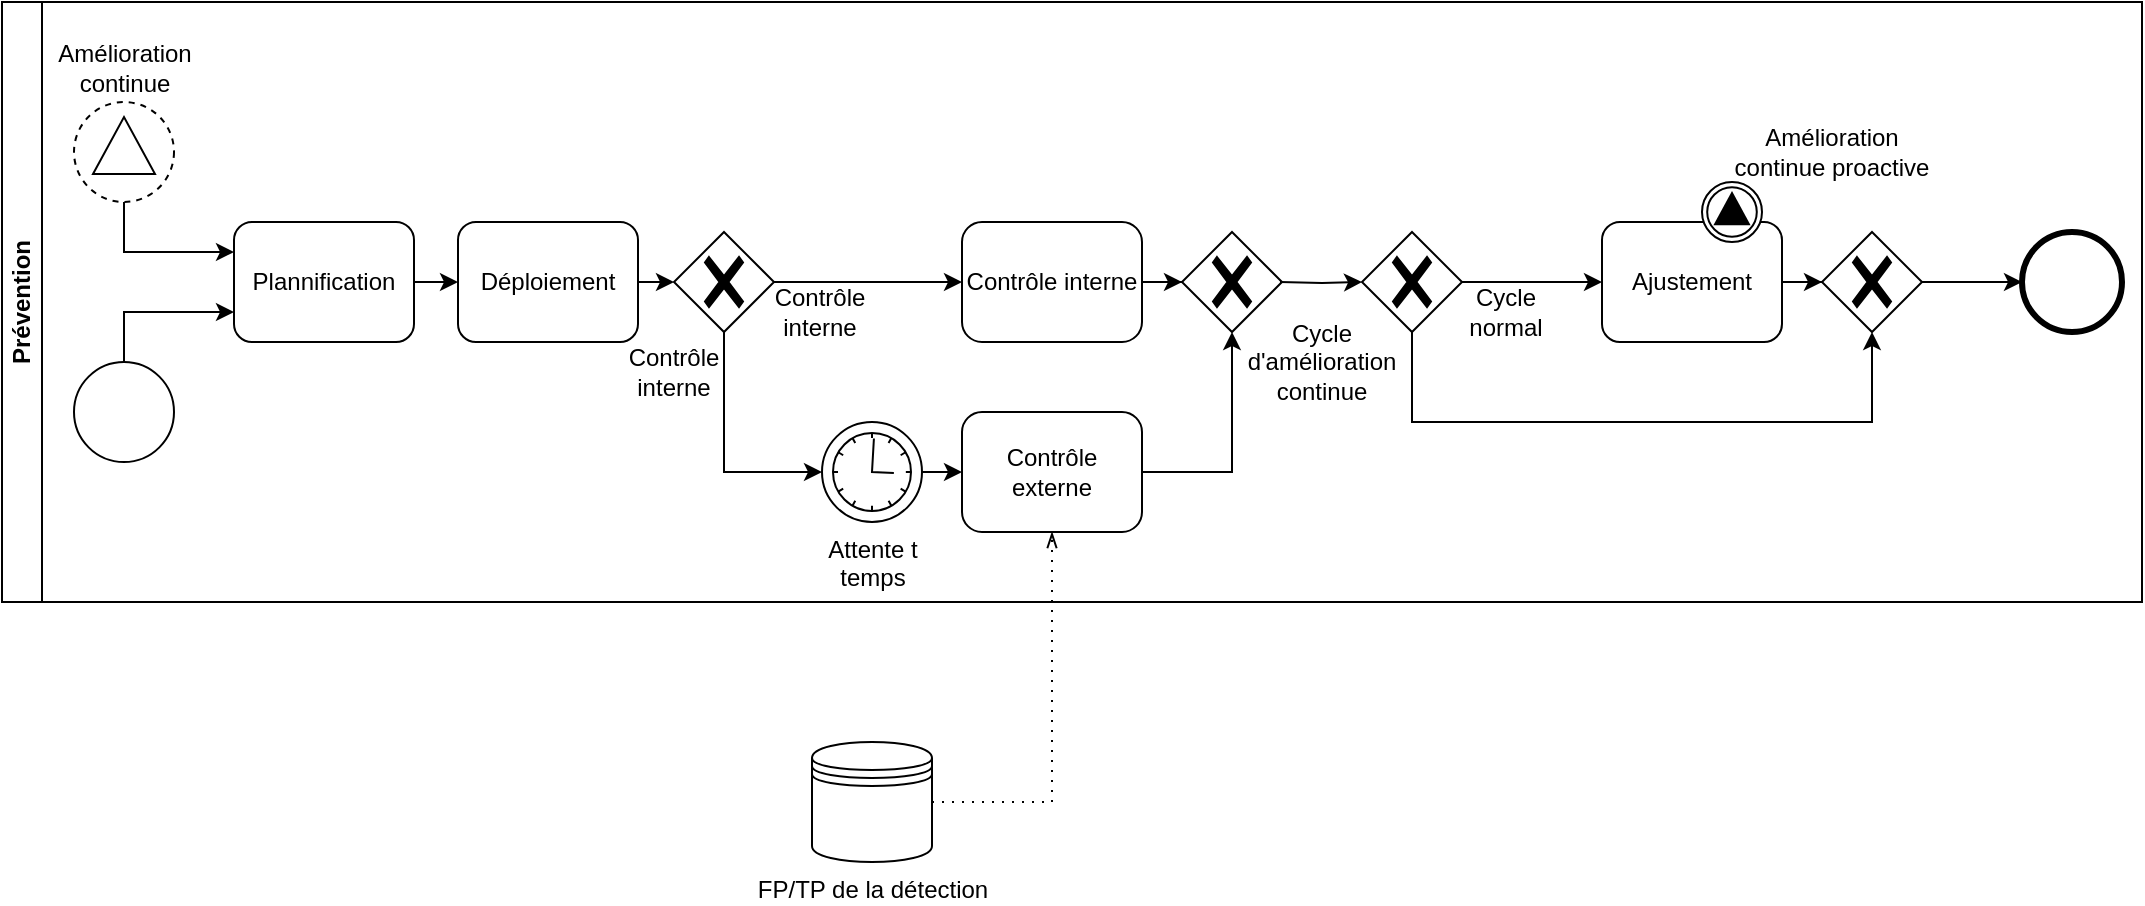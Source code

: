 <mxfile version="21.3.5" type="github">
  <diagram name="Page-1" id="w6NB8-itPwkIWRnW1Z4t">
    <mxGraphModel dx="2161" dy="723" grid="1" gridSize="10" guides="1" tooltips="1" connect="1" arrows="1" fold="1" page="1" pageScale="1" pageWidth="850" pageHeight="1100" math="0" shadow="0">
      <root>
        <mxCell id="0" />
        <mxCell id="1" parent="0" />
        <mxCell id="VWvn2gMX9nb7FNd9Dha_-13" style="edgeStyle=orthogonalEdgeStyle;rounded=0;orthogonalLoop=1;jettySize=auto;html=1;exitX=1;exitY=0.5;exitDx=0;exitDy=0;entryX=0;entryY=0.5;entryDx=0;entryDy=0;" edge="1" parent="1" source="VWvn2gMX9nb7FNd9Dha_-1" target="VWvn2gMX9nb7FNd9Dha_-2">
          <mxGeometry relative="1" as="geometry" />
        </mxCell>
        <mxCell id="VWvn2gMX9nb7FNd9Dha_-1" value="Plannification" style="rounded=1;whiteSpace=wrap;html=1;" vertex="1" parent="1">
          <mxGeometry x="-64" y="260" width="90" height="60" as="geometry" />
        </mxCell>
        <mxCell id="VWvn2gMX9nb7FNd9Dha_-14" style="edgeStyle=orthogonalEdgeStyle;rounded=0;orthogonalLoop=1;jettySize=auto;html=1;exitX=1;exitY=0.5;exitDx=0;exitDy=0;entryX=0;entryY=0.5;entryDx=0;entryDy=0;" edge="1" parent="1" source="VWvn2gMX9nb7FNd9Dha_-2">
          <mxGeometry relative="1" as="geometry">
            <mxPoint x="156" y="290" as="targetPoint" />
          </mxGeometry>
        </mxCell>
        <mxCell id="VWvn2gMX9nb7FNd9Dha_-2" value="Déploiement" style="rounded=1;whiteSpace=wrap;html=1;" vertex="1" parent="1">
          <mxGeometry x="48" y="260" width="90" height="60" as="geometry" />
        </mxCell>
        <mxCell id="VWvn2gMX9nb7FNd9Dha_-17" style="edgeStyle=orthogonalEdgeStyle;rounded=0;orthogonalLoop=1;jettySize=auto;html=1;exitX=1;exitY=0.5;exitDx=0;exitDy=0;" edge="1" parent="1" source="VWvn2gMX9nb7FNd9Dha_-4" target="VWvn2gMX9nb7FNd9Dha_-6">
          <mxGeometry relative="1" as="geometry" />
        </mxCell>
        <mxCell id="VWvn2gMX9nb7FNd9Dha_-4" value="Ajustement" style="rounded=1;whiteSpace=wrap;html=1;" vertex="1" parent="1">
          <mxGeometry x="620" y="260" width="90" height="60" as="geometry" />
        </mxCell>
        <mxCell id="VWvn2gMX9nb7FNd9Dha_-16" style="edgeStyle=orthogonalEdgeStyle;rounded=0;orthogonalLoop=1;jettySize=auto;html=1;exitX=1;exitY=0.5;exitDx=0;exitDy=0;exitPerimeter=0;entryX=0;entryY=0.5;entryDx=0;entryDy=0;" edge="1" parent="1" source="VWvn2gMX9nb7FNd9Dha_-5" target="VWvn2gMX9nb7FNd9Dha_-4">
          <mxGeometry relative="1" as="geometry" />
        </mxCell>
        <mxCell id="VWvn2gMX9nb7FNd9Dha_-19" style="edgeStyle=orthogonalEdgeStyle;rounded=0;orthogonalLoop=1;jettySize=auto;html=1;exitX=0.5;exitY=1;exitDx=0;exitDy=0;exitPerimeter=0;entryX=0.5;entryY=1;entryDx=0;entryDy=0;entryPerimeter=0;" edge="1" parent="1" source="VWvn2gMX9nb7FNd9Dha_-5" target="VWvn2gMX9nb7FNd9Dha_-6">
          <mxGeometry relative="1" as="geometry">
            <Array as="points">
              <mxPoint x="525" y="360" />
              <mxPoint x="755" y="360" />
            </Array>
          </mxGeometry>
        </mxCell>
        <mxCell id="VWvn2gMX9nb7FNd9Dha_-5" value="" style="points=[[0.25,0.25,0],[0.5,0,0],[0.75,0.25,0],[1,0.5,0],[0.75,0.75,0],[0.5,1,0],[0.25,0.75,0],[0,0.5,0]];shape=mxgraph.bpmn.gateway2;html=1;verticalLabelPosition=bottom;labelBackgroundColor=#ffffff;verticalAlign=top;align=center;perimeter=rhombusPerimeter;outlineConnect=0;outline=none;symbol=none;gwType=exclusive;" vertex="1" parent="1">
          <mxGeometry x="500" y="265" width="50" height="50" as="geometry" />
        </mxCell>
        <mxCell id="VWvn2gMX9nb7FNd9Dha_-18" style="edgeStyle=orthogonalEdgeStyle;rounded=0;orthogonalLoop=1;jettySize=auto;html=1;exitX=1;exitY=0.5;exitDx=0;exitDy=0;exitPerimeter=0;entryX=0;entryY=0.5;entryDx=0;entryDy=0;entryPerimeter=0;" edge="1" parent="1" source="VWvn2gMX9nb7FNd9Dha_-6" target="VWvn2gMX9nb7FNd9Dha_-7">
          <mxGeometry relative="1" as="geometry" />
        </mxCell>
        <mxCell id="VWvn2gMX9nb7FNd9Dha_-6" value="" style="points=[[0.25,0.25,0],[0.5,0,0],[0.75,0.25,0],[1,0.5,0],[0.75,0.75,0],[0.5,1,0],[0.25,0.75,0],[0,0.5,0]];shape=mxgraph.bpmn.gateway2;html=1;verticalLabelPosition=bottom;labelBackgroundColor=#ffffff;verticalAlign=top;align=center;perimeter=rhombusPerimeter;outlineConnect=0;outline=none;symbol=none;gwType=exclusive;" vertex="1" parent="1">
          <mxGeometry x="730" y="265" width="50" height="50" as="geometry" />
        </mxCell>
        <mxCell id="VWvn2gMX9nb7FNd9Dha_-7" value="" style="points=[[0.145,0.145,0],[0.5,0,0],[0.855,0.145,0],[1,0.5,0],[0.855,0.855,0],[0.5,1,0],[0.145,0.855,0],[0,0.5,0]];shape=mxgraph.bpmn.event;html=1;verticalLabelPosition=bottom;labelBackgroundColor=#ffffff;verticalAlign=top;align=center;perimeter=ellipsePerimeter;outlineConnect=0;aspect=fixed;outline=end;symbol=terminate2;" vertex="1" parent="1">
          <mxGeometry x="830" y="265" width="50" height="50" as="geometry" />
        </mxCell>
        <mxCell id="VWvn2gMX9nb7FNd9Dha_-11" style="edgeStyle=orthogonalEdgeStyle;rounded=0;orthogonalLoop=1;jettySize=auto;html=1;exitX=0.5;exitY=0;exitDx=0;exitDy=0;exitPerimeter=0;entryX=0;entryY=0.75;entryDx=0;entryDy=0;" edge="1" parent="1" source="VWvn2gMX9nb7FNd9Dha_-8" target="VWvn2gMX9nb7FNd9Dha_-1">
          <mxGeometry relative="1" as="geometry" />
        </mxCell>
        <mxCell id="VWvn2gMX9nb7FNd9Dha_-8" value="" style="points=[[0.145,0.145,0],[0.5,0,0],[0.855,0.145,0],[1,0.5,0],[0.855,0.855,0],[0.5,1,0],[0.145,0.855,0],[0,0.5,0]];shape=mxgraph.bpmn.event;html=1;verticalLabelPosition=bottom;labelBackgroundColor=#ffffff;verticalAlign=top;align=center;perimeter=ellipsePerimeter;outlineConnect=0;aspect=fixed;outline=standard;symbol=general;" vertex="1" parent="1">
          <mxGeometry x="-144" y="330" width="50" height="50" as="geometry" />
        </mxCell>
        <mxCell id="VWvn2gMX9nb7FNd9Dha_-9" value="" style="points=[[0.145,0.145,0],[0.5,0,0],[0.855,0.145,0],[1,0.5,0],[0.855,0.855,0],[0.5,1,0],[0.145,0.855,0],[0,0.5,0]];shape=mxgraph.bpmn.event;html=1;verticalLabelPosition=bottom;labelBackgroundColor=#ffffff;verticalAlign=top;align=center;perimeter=ellipsePerimeter;outlineConnect=0;aspect=fixed;outline=throwing;symbol=signal;" vertex="1" parent="1">
          <mxGeometry x="670" y="240" width="30" height="30" as="geometry" />
        </mxCell>
        <mxCell id="VWvn2gMX9nb7FNd9Dha_-12" style="edgeStyle=orthogonalEdgeStyle;rounded=0;orthogonalLoop=1;jettySize=auto;html=1;exitX=0.5;exitY=1;exitDx=0;exitDy=0;exitPerimeter=0;entryX=0;entryY=0.25;entryDx=0;entryDy=0;" edge="1" parent="1" source="VWvn2gMX9nb7FNd9Dha_-10" target="VWvn2gMX9nb7FNd9Dha_-1">
          <mxGeometry relative="1" as="geometry" />
        </mxCell>
        <mxCell id="VWvn2gMX9nb7FNd9Dha_-10" value="Amélioration&lt;br&gt;&lt;div&gt;continue&lt;/div&gt;" style="points=[[0.145,0.145,0],[0.5,0,0],[0.855,0.145,0],[1,0.5,0],[0.855,0.855,0],[0.5,1,0],[0.145,0.855,0],[0,0.5,0]];shape=mxgraph.bpmn.event;html=1;verticalLabelPosition=top;labelBackgroundColor=#ffffff;verticalAlign=bottom;align=center;perimeter=ellipsePerimeter;outlineConnect=0;aspect=fixed;outline=eventNonint;symbol=signal;labelPosition=center;" vertex="1" parent="1">
          <mxGeometry x="-144" y="200" width="50" height="50" as="geometry" />
        </mxCell>
        <mxCell id="VWvn2gMX9nb7FNd9Dha_-20" value="Amélioration continue proactive" style="text;html=1;strokeColor=none;fillColor=none;align=center;verticalAlign=middle;whiteSpace=wrap;rounded=0;" vertex="1" parent="1">
          <mxGeometry x="680" y="210" width="110" height="30" as="geometry" />
        </mxCell>
        <mxCell id="VWvn2gMX9nb7FNd9Dha_-21" value="Cycle normal" style="text;html=1;strokeColor=none;fillColor=none;align=center;verticalAlign=middle;whiteSpace=wrap;rounded=0;" vertex="1" parent="1">
          <mxGeometry x="542" y="290" width="60" height="30" as="geometry" />
        </mxCell>
        <mxCell id="VWvn2gMX9nb7FNd9Dha_-22" value="&lt;div&gt;Cycle d&#39;amélioration continue&lt;/div&gt;" style="text;html=1;strokeColor=none;fillColor=none;align=center;verticalAlign=middle;whiteSpace=wrap;rounded=0;" vertex="1" parent="1">
          <mxGeometry x="430" y="315" width="100" height="30" as="geometry" />
        </mxCell>
        <mxCell id="VWvn2gMX9nb7FNd9Dha_-24" value="&lt;div&gt;Contrôle interne&lt;/div&gt;" style="text;html=1;strokeColor=none;fillColor=none;align=center;verticalAlign=middle;whiteSpace=wrap;rounded=0;" vertex="1" parent="1">
          <mxGeometry x="199" y="290" width="60" height="30" as="geometry" />
        </mxCell>
        <mxCell id="VWvn2gMX9nb7FNd9Dha_-27" value="" style="points=[[0.25,0.25,0],[0.5,0,0],[0.75,0.25,0],[1,0.5,0],[0.75,0.75,0],[0.5,1,0],[0.25,0.75,0],[0,0.5,0]];shape=mxgraph.bpmn.gateway2;html=1;verticalLabelPosition=bottom;labelBackgroundColor=#ffffff;verticalAlign=top;align=center;perimeter=rhombusPerimeter;outlineConnect=0;outline=none;symbol=none;gwType=exclusive;" vertex="1" parent="1">
          <mxGeometry x="410" y="265" width="50" height="50" as="geometry" />
        </mxCell>
        <mxCell id="VWvn2gMX9nb7FNd9Dha_-29" value="&lt;div&gt;Contrôle&lt;/div&gt;&lt;div&gt;interne&lt;/div&gt;" style="text;html=1;strokeColor=none;fillColor=none;align=center;verticalAlign=middle;whiteSpace=wrap;rounded=0;" vertex="1" parent="1">
          <mxGeometry x="126" y="320" width="60" height="30" as="geometry" />
        </mxCell>
        <mxCell id="VWvn2gMX9nb7FNd9Dha_-33" style="edgeStyle=orthogonalEdgeStyle;rounded=0;orthogonalLoop=1;jettySize=auto;html=1;exitX=1;exitY=0.5;exitDx=0;exitDy=0;exitPerimeter=0;entryX=0;entryY=0.5;entryDx=0;entryDy=0;entryPerimeter=0;" edge="1" parent="1" target="VWvn2gMX9nb7FNd9Dha_-5">
          <mxGeometry relative="1" as="geometry">
            <mxPoint x="459" y="290" as="sourcePoint" />
          </mxGeometry>
        </mxCell>
        <mxCell id="VWvn2gMX9nb7FNd9Dha_-37" style="edgeStyle=orthogonalEdgeStyle;rounded=0;orthogonalLoop=1;jettySize=auto;html=1;exitX=1;exitY=0.5;exitDx=0;exitDy=0;exitPerimeter=0;entryX=0;entryY=0.5;entryDx=0;entryDy=0;entryPerimeter=0;" edge="1" parent="1" source="VWvn2gMX9nb7FNd9Dha_-23" target="VWvn2gMX9nb7FNd9Dha_-40">
          <mxGeometry relative="1" as="geometry">
            <mxPoint x="270" y="290" as="targetPoint" />
          </mxGeometry>
        </mxCell>
        <mxCell id="VWvn2gMX9nb7FNd9Dha_-42" style="edgeStyle=orthogonalEdgeStyle;rounded=0;orthogonalLoop=1;jettySize=auto;html=1;exitX=0.5;exitY=1;exitDx=0;exitDy=0;exitPerimeter=0;entryX=0;entryY=0.5;entryDx=0;entryDy=0;entryPerimeter=0;" edge="1" parent="1" source="VWvn2gMX9nb7FNd9Dha_-23" target="VWvn2gMX9nb7FNd9Dha_-39">
          <mxGeometry relative="1" as="geometry" />
        </mxCell>
        <mxCell id="VWvn2gMX9nb7FNd9Dha_-23" value="" style="points=[[0.25,0.25,0],[0.5,0,0],[0.75,0.25,0],[1,0.5,0],[0.75,0.75,0],[0.5,1,0],[0.25,0.75,0],[0,0.5,0]];shape=mxgraph.bpmn.gateway2;html=1;verticalLabelPosition=bottom;labelBackgroundColor=#ffffff;verticalAlign=top;align=center;perimeter=rhombusPerimeter;outlineConnect=0;outline=none;symbol=none;gwType=exclusive;" vertex="1" parent="1">
          <mxGeometry x="156" y="265" width="50" height="50" as="geometry" />
        </mxCell>
        <mxCell id="VWvn2gMX9nb7FNd9Dha_-43" style="edgeStyle=orthogonalEdgeStyle;rounded=0;orthogonalLoop=1;jettySize=auto;html=1;exitX=1;exitY=0.5;exitDx=0;exitDy=0;exitPerimeter=0;entryX=0;entryY=0.5;entryDx=0;entryDy=0;entryPerimeter=0;" edge="1" parent="1" source="VWvn2gMX9nb7FNd9Dha_-39" target="VWvn2gMX9nb7FNd9Dha_-41">
          <mxGeometry relative="1" as="geometry" />
        </mxCell>
        <mxCell id="VWvn2gMX9nb7FNd9Dha_-39" value="Attente t&lt;br&gt;temps" style="points=[[0.145,0.145,0],[0.5,0,0],[0.855,0.145,0],[1,0.5,0],[0.855,0.855,0],[0.5,1,0],[0.145,0.855,0],[0,0.5,0]];shape=mxgraph.bpmn.event;html=1;verticalLabelPosition=bottom;labelBackgroundColor=#ffffff;verticalAlign=top;align=center;perimeter=ellipsePerimeter;outlineConnect=0;aspect=fixed;outline=standard;symbol=timer;" vertex="1" parent="1">
          <mxGeometry x="230" y="360" width="50" height="50" as="geometry" />
        </mxCell>
        <mxCell id="VWvn2gMX9nb7FNd9Dha_-45" style="edgeStyle=orthogonalEdgeStyle;rounded=0;orthogonalLoop=1;jettySize=auto;html=1;exitX=1;exitY=0.5;exitDx=0;exitDy=0;exitPerimeter=0;" edge="1" parent="1" source="VWvn2gMX9nb7FNd9Dha_-40" target="VWvn2gMX9nb7FNd9Dha_-27">
          <mxGeometry relative="1" as="geometry" />
        </mxCell>
        <mxCell id="VWvn2gMX9nb7FNd9Dha_-40" value="Contrôle interne" style="points=[[0.25,0,0],[0.5,0,0],[0.75,0,0],[1,0.25,0],[1,0.5,0],[1,0.75,0],[0.75,1,0],[0.5,1,0],[0.25,1,0],[0,0.75,0],[0,0.5,0],[0,0.25,0]];shape=mxgraph.bpmn.task;whiteSpace=wrap;rectStyle=rounded;size=10;html=1;container=1;expand=0;collapsible=0;taskMarker=abstract;" vertex="1" parent="1">
          <mxGeometry x="300" y="260" width="90" height="60" as="geometry" />
        </mxCell>
        <mxCell id="VWvn2gMX9nb7FNd9Dha_-46" style="edgeStyle=orthogonalEdgeStyle;rounded=0;orthogonalLoop=1;jettySize=auto;html=1;exitX=1;exitY=0.5;exitDx=0;exitDy=0;exitPerimeter=0;entryX=0.5;entryY=1;entryDx=0;entryDy=0;entryPerimeter=0;" edge="1" parent="1" source="VWvn2gMX9nb7FNd9Dha_-41" target="VWvn2gMX9nb7FNd9Dha_-27">
          <mxGeometry relative="1" as="geometry" />
        </mxCell>
        <mxCell id="VWvn2gMX9nb7FNd9Dha_-41" value="Contrôle externe" style="points=[[0.25,0,0],[0.5,0,0],[0.75,0,0],[1,0.25,0],[1,0.5,0],[1,0.75,0],[0.75,1,0],[0.5,1,0],[0.25,1,0],[0,0.75,0],[0,0.5,0],[0,0.25,0]];shape=mxgraph.bpmn.task;whiteSpace=wrap;rectStyle=rounded;size=10;html=1;container=1;expand=0;collapsible=0;taskMarker=abstract;" vertex="1" parent="1">
          <mxGeometry x="300" y="355" width="90" height="60" as="geometry" />
        </mxCell>
        <mxCell id="VWvn2gMX9nb7FNd9Dha_-47" value="FP/TP de la détection" style="shape=datastore;html=1;labelPosition=center;verticalLabelPosition=bottom;align=center;verticalAlign=top;" vertex="1" parent="1">
          <mxGeometry x="225" y="520" width="60" height="60" as="geometry" />
        </mxCell>
        <mxCell id="VWvn2gMX9nb7FNd9Dha_-51" value="" style="edgeStyle=elbowEdgeStyle;fontSize=12;html=1;endFill=0;startFill=0;endSize=6;startSize=6;dashed=1;dashPattern=1 4;endArrow=openThin;startArrow=none;rounded=0;exitX=1;exitY=0.5;exitDx=0;exitDy=0;entryX=0.5;entryY=1;entryDx=0;entryDy=0;entryPerimeter=0;" edge="1" parent="1" source="VWvn2gMX9nb7FNd9Dha_-47" target="VWvn2gMX9nb7FNd9Dha_-41">
          <mxGeometry width="160" relative="1" as="geometry">
            <mxPoint x="360" y="280" as="sourcePoint" />
            <mxPoint x="520" y="280" as="targetPoint" />
            <Array as="points">
              <mxPoint x="345" y="470" />
            </Array>
          </mxGeometry>
        </mxCell>
        <mxCell id="VWvn2gMX9nb7FNd9Dha_-53" value="&lt;div&gt;Prévention&lt;/div&gt;" style="swimlane;startSize=20;horizontal=0;html=1;whiteSpace=wrap;" vertex="1" parent="1">
          <mxGeometry x="-180" y="150" width="1070" height="300" as="geometry" />
        </mxCell>
      </root>
    </mxGraphModel>
  </diagram>
</mxfile>
